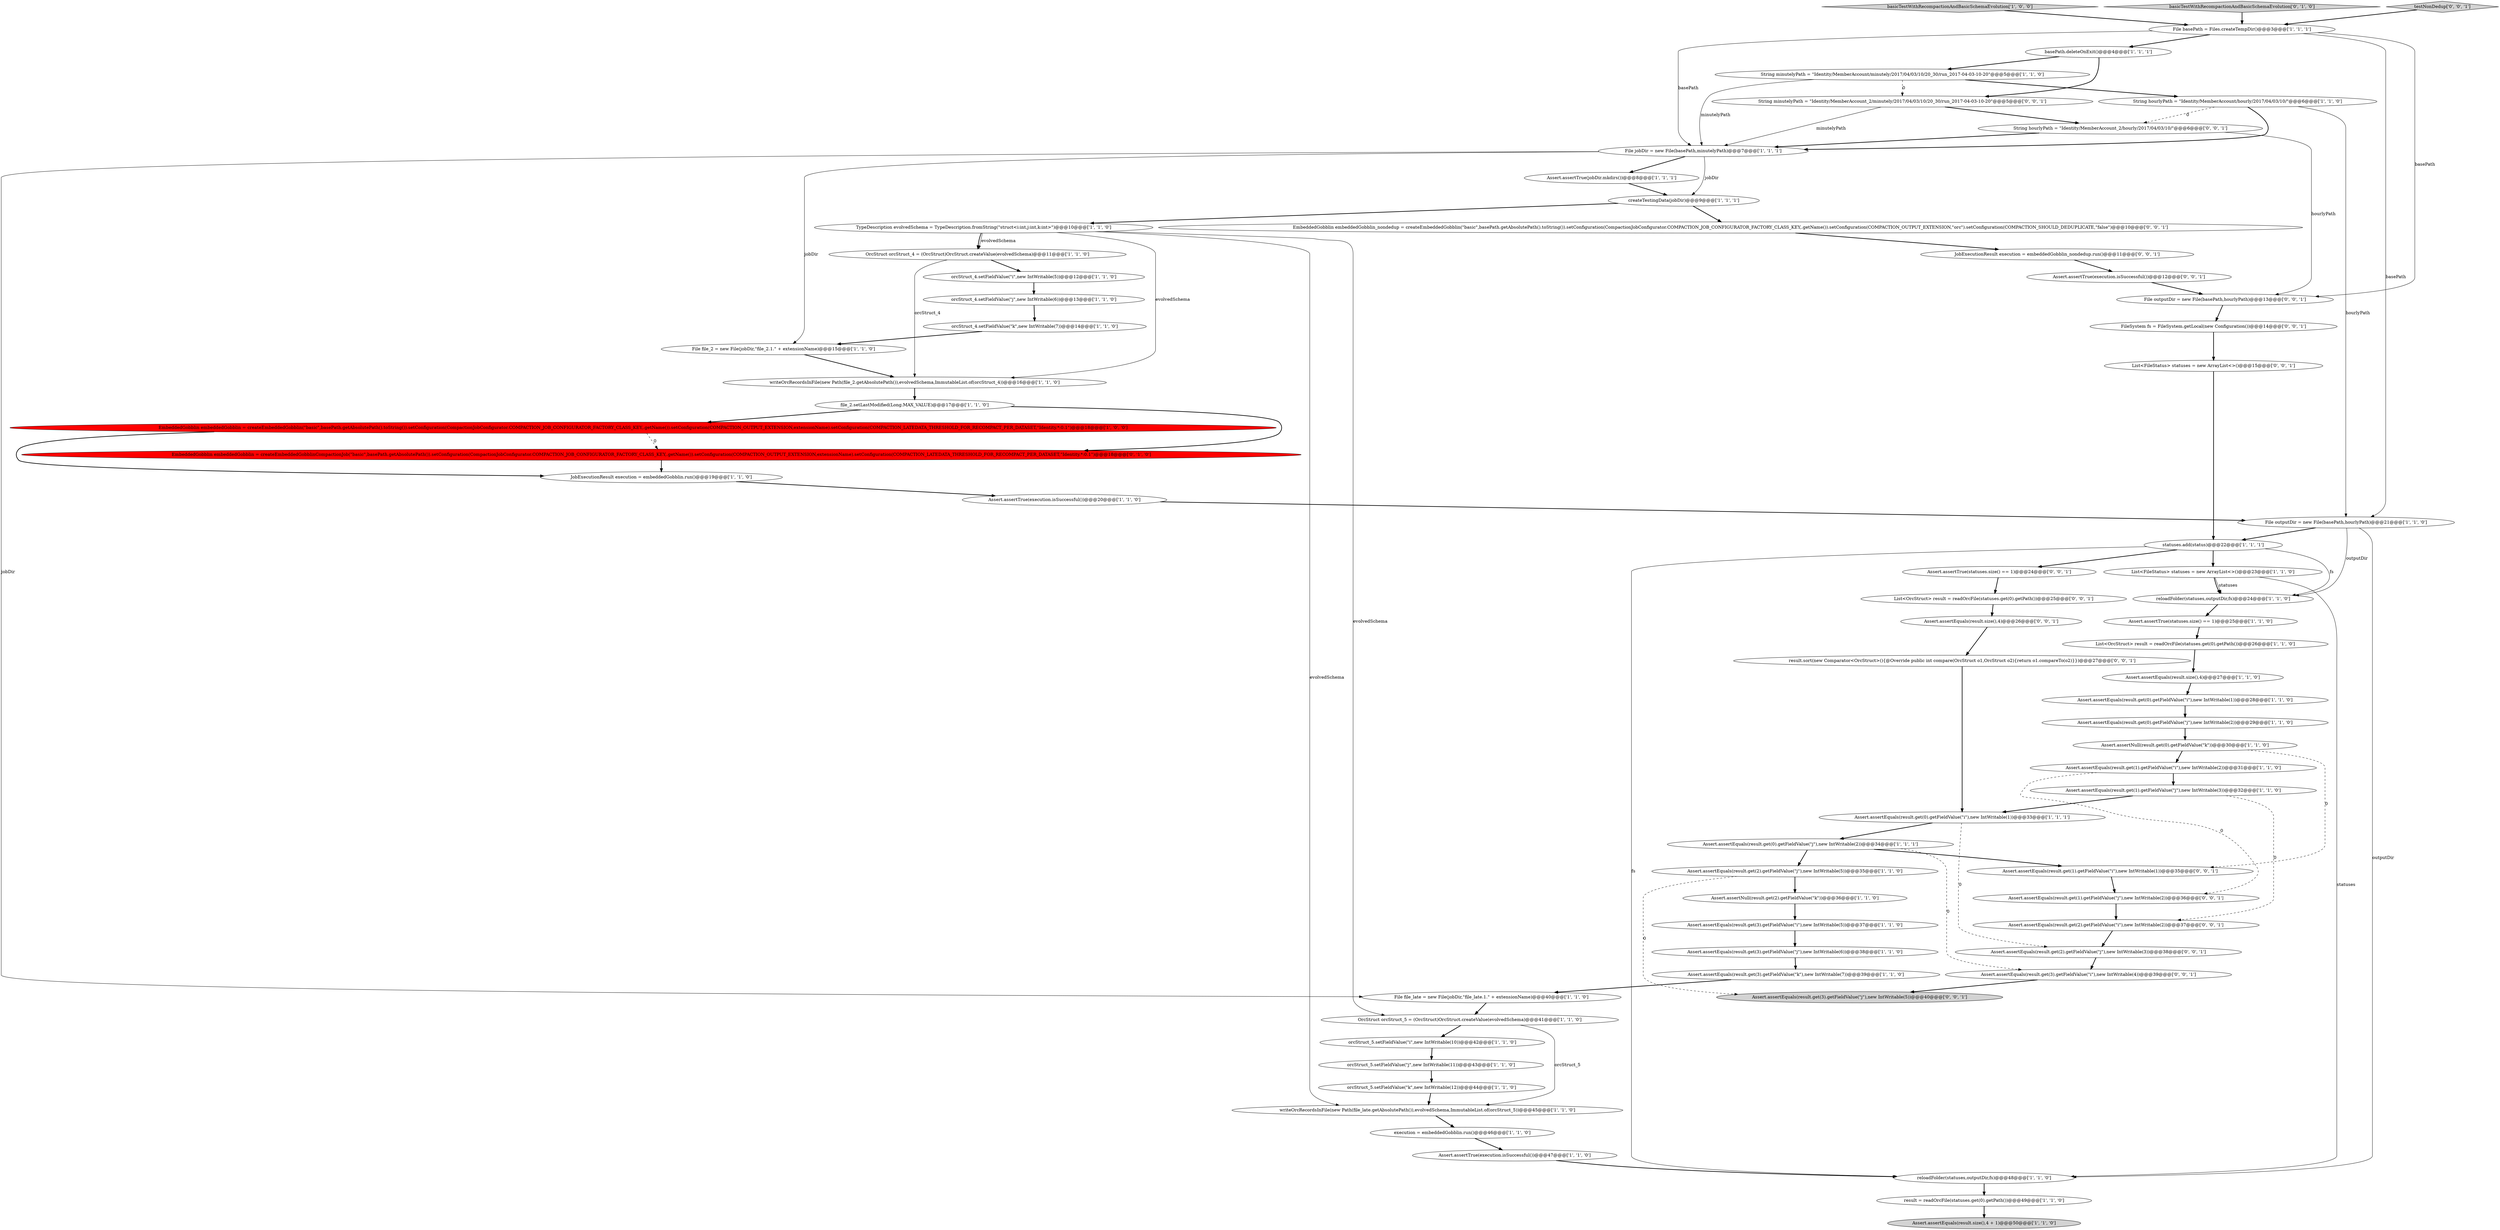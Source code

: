 digraph {
2 [style = filled, label = "basicTestWithRecompactionAndBasicSchemaEvolution['1', '0', '0']", fillcolor = lightgray, shape = diamond image = "AAA0AAABBB1BBB"];
11 [style = filled, label = "List<OrcStruct> result = readOrcFile(statuses.get(0).getPath())@@@26@@@['1', '1', '0']", fillcolor = white, shape = ellipse image = "AAA0AAABBB1BBB"];
7 [style = filled, label = "String minutelyPath = \"Identity/MemberAccount/minutely/2017/04/03/10/20_30/run_2017-04-03-10-20\"@@@5@@@['1', '1', '0']", fillcolor = white, shape = ellipse image = "AAA0AAABBB1BBB"];
26 [style = filled, label = "Assert.assertTrue(execution.isSuccessful())@@@20@@@['1', '1', '0']", fillcolor = white, shape = ellipse image = "AAA0AAABBB1BBB"];
17 [style = filled, label = "Assert.assertNull(result.get(2).getFieldValue(\"k\"))@@@36@@@['1', '1', '0']", fillcolor = white, shape = ellipse image = "AAA0AAABBB1BBB"];
63 [style = filled, label = "String hourlyPath = \"Identity/MemberAccount_2/hourly/2017/04/03/10/\"@@@6@@@['0', '0', '1']", fillcolor = white, shape = ellipse image = "AAA0AAABBB3BBB"];
12 [style = filled, label = "Assert.assertEquals(result.get(1).getFieldValue(\"j\"),new IntWritable(3))@@@32@@@['1', '1', '0']", fillcolor = white, shape = ellipse image = "AAA0AAABBB1BBB"];
22 [style = filled, label = "orcStruct_5.setFieldValue(\"j\",new IntWritable(11))@@@43@@@['1', '1', '0']", fillcolor = white, shape = ellipse image = "AAA0AAABBB1BBB"];
0 [style = filled, label = "writeOrcRecordsInFile(new Path(file_2.getAbsolutePath()),evolvedSchema,ImmutableList.of(orcStruct_4))@@@16@@@['1', '1', '0']", fillcolor = white, shape = ellipse image = "AAA0AAABBB1BBB"];
24 [style = filled, label = "reloadFolder(statuses,outputDir,fs)@@@48@@@['1', '1', '0']", fillcolor = white, shape = ellipse image = "AAA0AAABBB1BBB"];
3 [style = filled, label = "OrcStruct orcStruct_5 = (OrcStruct)OrcStruct.createValue(evolvedSchema)@@@41@@@['1', '1', '0']", fillcolor = white, shape = ellipse image = "AAA0AAABBB1BBB"];
40 [style = filled, label = "File basePath = Files.createTempDir()@@@3@@@['1', '1', '1']", fillcolor = white, shape = ellipse image = "AAA0AAABBB1BBB"];
58 [style = filled, label = "Assert.assertEquals(result.get(2).getFieldValue(\"j\"),new IntWritable(3))@@@38@@@['0', '0', '1']", fillcolor = white, shape = ellipse image = "AAA0AAABBB3BBB"];
5 [style = filled, label = "String hourlyPath = \"Identity/MemberAccount/hourly/2017/04/03/10/\"@@@6@@@['1', '1', '0']", fillcolor = white, shape = ellipse image = "AAA0AAABBB1BBB"];
60 [style = filled, label = "Assert.assertTrue(execution.isSuccessful())@@@12@@@['0', '0', '1']", fillcolor = white, shape = ellipse image = "AAA0AAABBB3BBB"];
52 [style = filled, label = "File outputDir = new File(basePath,hourlyPath)@@@13@@@['0', '0', '1']", fillcolor = white, shape = ellipse image = "AAA0AAABBB3BBB"];
34 [style = filled, label = "orcStruct_4.setFieldValue(\"i\",new IntWritable(5))@@@12@@@['1', '1', '0']", fillcolor = white, shape = ellipse image = "AAA0AAABBB1BBB"];
65 [style = filled, label = "Assert.assertEquals(result.get(3).getFieldValue(\"i\"),new IntWritable(4))@@@39@@@['0', '0', '1']", fillcolor = white, shape = ellipse image = "AAA0AAABBB3BBB"];
15 [style = filled, label = "File outputDir = new File(basePath,hourlyPath)@@@21@@@['1', '1', '0']", fillcolor = white, shape = ellipse image = "AAA0AAABBB1BBB"];
59 [style = filled, label = "String minutelyPath = \"Identity/MemberAccount_2/minutely/2017/04/03/10/20_30/run_2017-04-03-10-20\"@@@5@@@['0', '0', '1']", fillcolor = white, shape = ellipse image = "AAA0AAABBB3BBB"];
10 [style = filled, label = "Assert.assertNull(result.get(0).getFieldValue(\"k\"))@@@30@@@['1', '1', '0']", fillcolor = white, shape = ellipse image = "AAA0AAABBB1BBB"];
67 [style = filled, label = "Assert.assertEquals(result.get(2).getFieldValue(\"i\"),new IntWritable(2))@@@37@@@['0', '0', '1']", fillcolor = white, shape = ellipse image = "AAA0AAABBB3BBB"];
66 [style = filled, label = "Assert.assertEquals(result.size(),4)@@@26@@@['0', '0', '1']", fillcolor = white, shape = ellipse image = "AAA0AAABBB3BBB"];
35 [style = filled, label = "Assert.assertEquals(result.get(3).getFieldValue(\"i\"),new IntWritable(5))@@@37@@@['1', '1', '0']", fillcolor = white, shape = ellipse image = "AAA0AAABBB1BBB"];
39 [style = filled, label = "Assert.assertEquals(result.get(0).getFieldValue(\"j\"),new IntWritable(2))@@@34@@@['1', '1', '1']", fillcolor = white, shape = ellipse image = "AAA0AAABBB1BBB"];
18 [style = filled, label = "List<FileStatus> statuses = new ArrayList<>()@@@23@@@['1', '1', '0']", fillcolor = white, shape = ellipse image = "AAA0AAABBB1BBB"];
32 [style = filled, label = "orcStruct_5.setFieldValue(\"k\",new IntWritable(12))@@@44@@@['1', '1', '0']", fillcolor = white, shape = ellipse image = "AAA0AAABBB1BBB"];
55 [style = filled, label = "Assert.assertEquals(result.get(1).getFieldValue(\"i\"),new IntWritable(1))@@@35@@@['0', '0', '1']", fillcolor = white, shape = ellipse image = "AAA0AAABBB3BBB"];
31 [style = filled, label = "Assert.assertEquals(result.get(0).getFieldValue(\"i\"),new IntWritable(1))@@@28@@@['1', '1', '0']", fillcolor = white, shape = ellipse image = "AAA0AAABBB1BBB"];
41 [style = filled, label = "Assert.assertEquals(result.size(),4)@@@27@@@['1', '1', '0']", fillcolor = white, shape = ellipse image = "AAA0AAABBB1BBB"];
57 [style = filled, label = "List<FileStatus> statuses = new ArrayList<>()@@@15@@@['0', '0', '1']", fillcolor = white, shape = ellipse image = "AAA0AAABBB3BBB"];
49 [style = filled, label = "basicTestWithRecompactionAndBasicSchemaEvolution['0', '1', '0']", fillcolor = lightgray, shape = diamond image = "AAA0AAABBB2BBB"];
42 [style = filled, label = "Assert.assertEquals(result.size(),4 + 1)@@@50@@@['1', '1', '0']", fillcolor = lightgray, shape = ellipse image = "AAA0AAABBB1BBB"];
43 [style = filled, label = "Assert.assertTrue(jobDir.mkdirs())@@@8@@@['1', '1', '1']", fillcolor = white, shape = ellipse image = "AAA0AAABBB1BBB"];
27 [style = filled, label = "Assert.assertEquals(result.get(2).getFieldValue(\"j\"),new IntWritable(5))@@@35@@@['1', '1', '0']", fillcolor = white, shape = ellipse image = "AAA0AAABBB1BBB"];
16 [style = filled, label = "orcStruct_4.setFieldValue(\"k\",new IntWritable(7))@@@14@@@['1', '1', '0']", fillcolor = white, shape = ellipse image = "AAA0AAABBB1BBB"];
38 [style = filled, label = "File file_late = new File(jobDir,\"file_late.1.\" + extensionName)@@@40@@@['1', '1', '0']", fillcolor = white, shape = ellipse image = "AAA0AAABBB1BBB"];
28 [style = filled, label = "Assert.assertEquals(result.get(3).getFieldValue(\"j\"),new IntWritable(6))@@@38@@@['1', '1', '0']", fillcolor = white, shape = ellipse image = "AAA0AAABBB1BBB"];
20 [style = filled, label = "file_2.setLastModified(Long.MAX_VALUE)@@@17@@@['1', '1', '0']", fillcolor = white, shape = ellipse image = "AAA0AAABBB1BBB"];
68 [style = filled, label = "Assert.assertEquals(result.get(1).getFieldValue(\"j\"),new IntWritable(2))@@@36@@@['0', '0', '1']", fillcolor = white, shape = ellipse image = "AAA0AAABBB3BBB"];
53 [style = filled, label = "List<OrcStruct> result = readOrcFile(statuses.get(0).getPath())@@@25@@@['0', '0', '1']", fillcolor = white, shape = ellipse image = "AAA0AAABBB3BBB"];
14 [style = filled, label = "execution = embeddedGobblin.run()@@@46@@@['1', '1', '0']", fillcolor = white, shape = ellipse image = "AAA0AAABBB1BBB"];
44 [style = filled, label = "result = readOrcFile(statuses.get(0).getPath())@@@49@@@['1', '1', '0']", fillcolor = white, shape = ellipse image = "AAA0AAABBB1BBB"];
51 [style = filled, label = "result.sort(new Comparator<OrcStruct>(){@Override public int compare(OrcStruct o1,OrcStruct o2){return o1.compareTo(o2)}})@@@27@@@['0', '0', '1']", fillcolor = white, shape = ellipse image = "AAA0AAABBB3BBB"];
21 [style = filled, label = "writeOrcRecordsInFile(new Path(file_late.getAbsolutePath()),evolvedSchema,ImmutableList.of(orcStruct_5))@@@45@@@['1', '1', '0']", fillcolor = white, shape = ellipse image = "AAA0AAABBB1BBB"];
54 [style = filled, label = "EmbeddedGobblin embeddedGobblin_nondedup = createEmbeddedGobblin(\"basic\",basePath.getAbsolutePath().toString()).setConfiguration(CompactionJobConfigurator.COMPACTION_JOB_CONFIGURATOR_FACTORY_CLASS_KEY,.getName()).setConfiguration(COMPACTION_OUTPUT_EXTENSION,\"orc\").setConfiguration(COMPACTION_SHOULD_DEDUPLICATE,\"false\")@@@10@@@['0', '0', '1']", fillcolor = white, shape = ellipse image = "AAA0AAABBB3BBB"];
8 [style = filled, label = "Assert.assertEquals(result.get(0).getFieldValue(\"i\"),new IntWritable(1))@@@33@@@['1', '1', '1']", fillcolor = white, shape = ellipse image = "AAA0AAABBB1BBB"];
6 [style = filled, label = "orcStruct_4.setFieldValue(\"j\",new IntWritable(6))@@@13@@@['1', '1', '0']", fillcolor = white, shape = ellipse image = "AAA0AAABBB1BBB"];
48 [style = filled, label = "EmbeddedGobblin embeddedGobblin = createEmbeddedGobblin(\"basic\",basePath.getAbsolutePath().toString()).setConfiguration(CompactionJobConfigurator.COMPACTION_JOB_CONFIGURATOR_FACTORY_CLASS_KEY,.getName()).setConfiguration(COMPACTION_OUTPUT_EXTENSION,extensionName).setConfiguration(COMPACTION_LATEDATA_THRESHOLD_FOR_RECOMPACT_PER_DATASET,\"Identity.*:0.1\")@@@18@@@['1', '0', '0']", fillcolor = red, shape = ellipse image = "AAA1AAABBB1BBB"];
1 [style = filled, label = "JobExecutionResult execution = embeddedGobblin.run()@@@19@@@['1', '1', '0']", fillcolor = white, shape = ellipse image = "AAA0AAABBB1BBB"];
50 [style = filled, label = "EmbeddedGobblin embeddedGobblin = createEmbeddedGobblinCompactionJob(\"basic\",basePath.getAbsolutePath()).setConfiguration(CompactionJobConfigurator.COMPACTION_JOB_CONFIGURATOR_FACTORY_CLASS_KEY,.getName()).setConfiguration(COMPACTION_OUTPUT_EXTENSION,extensionName).setConfiguration(COMPACTION_LATEDATA_THRESHOLD_FOR_RECOMPACT_PER_DATASET,\"Identity.*:0.1\")@@@18@@@['0', '1', '0']", fillcolor = red, shape = ellipse image = "AAA1AAABBB2BBB"];
33 [style = filled, label = "statuses.add(status)@@@22@@@['1', '1', '1']", fillcolor = white, shape = ellipse image = "AAA0AAABBB1BBB"];
47 [style = filled, label = "Assert.assertEquals(result.get(0).getFieldValue(\"j\"),new IntWritable(2))@@@29@@@['1', '1', '0']", fillcolor = white, shape = ellipse image = "AAA0AAABBB1BBB"];
29 [style = filled, label = "Assert.assertTrue(execution.isSuccessful())@@@47@@@['1', '1', '0']", fillcolor = white, shape = ellipse image = "AAA0AAABBB1BBB"];
36 [style = filled, label = "createTestingData(jobDir)@@@9@@@['1', '1', '1']", fillcolor = white, shape = ellipse image = "AAA0AAABBB1BBB"];
19 [style = filled, label = "reloadFolder(statuses,outputDir,fs)@@@24@@@['1', '1', '0']", fillcolor = white, shape = ellipse image = "AAA0AAABBB1BBB"];
56 [style = filled, label = "Assert.assertEquals(result.get(3).getFieldValue(\"j\"),new IntWritable(5))@@@40@@@['0', '0', '1']", fillcolor = lightgray, shape = ellipse image = "AAA0AAABBB3BBB"];
64 [style = filled, label = "JobExecutionResult execution = embeddedGobblin_nondedup.run()@@@11@@@['0', '0', '1']", fillcolor = white, shape = ellipse image = "AAA0AAABBB3BBB"];
4 [style = filled, label = "Assert.assertEquals(result.get(1).getFieldValue(\"i\"),new IntWritable(2))@@@31@@@['1', '1', '0']", fillcolor = white, shape = ellipse image = "AAA0AAABBB1BBB"];
23 [style = filled, label = "basePath.deleteOnExit()@@@4@@@['1', '1', '1']", fillcolor = white, shape = ellipse image = "AAA0AAABBB1BBB"];
37 [style = filled, label = "Assert.assertTrue(statuses.size() == 1)@@@25@@@['1', '1', '0']", fillcolor = white, shape = ellipse image = "AAA0AAABBB1BBB"];
46 [style = filled, label = "OrcStruct orcStruct_4 = (OrcStruct)OrcStruct.createValue(evolvedSchema)@@@11@@@['1', '1', '0']", fillcolor = white, shape = ellipse image = "AAA0AAABBB1BBB"];
45 [style = filled, label = "Assert.assertEquals(result.get(3).getFieldValue(\"k\"),new IntWritable(7))@@@39@@@['1', '1', '0']", fillcolor = white, shape = ellipse image = "AAA0AAABBB1BBB"];
30 [style = filled, label = "File file_2 = new File(jobDir,\"file_2.1.\" + extensionName)@@@15@@@['1', '1', '0']", fillcolor = white, shape = ellipse image = "AAA0AAABBB1BBB"];
9 [style = filled, label = "TypeDescription evolvedSchema = TypeDescription.fromString(\"struct<i:int,j:int,k:int>\")@@@10@@@['1', '1', '0']", fillcolor = white, shape = ellipse image = "AAA0AAABBB1BBB"];
61 [style = filled, label = "Assert.assertTrue(statuses.size() == 1)@@@24@@@['0', '0', '1']", fillcolor = white, shape = ellipse image = "AAA0AAABBB3BBB"];
25 [style = filled, label = "orcStruct_5.setFieldValue(\"i\",new IntWritable(10))@@@42@@@['1', '1', '0']", fillcolor = white, shape = ellipse image = "AAA0AAABBB1BBB"];
62 [style = filled, label = "testNonDedup['0', '0', '1']", fillcolor = lightgray, shape = diamond image = "AAA0AAABBB3BBB"];
69 [style = filled, label = "FileSystem fs = FileSystem.getLocal(new Configuration())@@@14@@@['0', '0', '1']", fillcolor = white, shape = ellipse image = "AAA0AAABBB3BBB"];
13 [style = filled, label = "File jobDir = new File(basePath,minutelyPath)@@@7@@@['1', '1', '1']", fillcolor = white, shape = ellipse image = "AAA0AAABBB1BBB"];
55->68 [style = bold, label=""];
46->34 [style = bold, label=""];
37->11 [style = bold, label=""];
25->22 [style = bold, label=""];
40->13 [style = solid, label="basePath"];
57->33 [style = bold, label=""];
65->56 [style = bold, label=""];
47->10 [style = bold, label=""];
40->23 [style = bold, label=""];
33->24 [style = solid, label="fs"];
33->18 [style = bold, label=""];
20->48 [style = bold, label=""];
45->38 [style = bold, label=""];
52->69 [style = bold, label=""];
26->15 [style = bold, label=""];
33->19 [style = solid, label="fs"];
27->17 [style = bold, label=""];
63->13 [style = bold, label=""];
62->40 [style = bold, label=""];
49->40 [style = bold, label=""];
8->39 [style = bold, label=""];
67->58 [style = bold, label=""];
9->3 [style = solid, label="evolvedSchema"];
48->1 [style = bold, label=""];
64->60 [style = bold, label=""];
7->13 [style = solid, label="minutelyPath"];
28->45 [style = bold, label=""];
17->35 [style = bold, label=""];
36->9 [style = bold, label=""];
24->44 [style = bold, label=""];
18->19 [style = bold, label=""];
22->32 [style = bold, label=""];
9->46 [style = solid, label="evolvedSchema"];
19->37 [style = bold, label=""];
18->19 [style = solid, label="statuses"];
35->28 [style = bold, label=""];
7->5 [style = bold, label=""];
13->30 [style = solid, label="jobDir"];
46->0 [style = solid, label="orcStruct_4"];
7->59 [style = dashed, label="0"];
13->43 [style = bold, label=""];
59->63 [style = bold, label=""];
66->51 [style = bold, label=""];
0->20 [style = bold, label=""];
23->7 [style = bold, label=""];
31->47 [style = bold, label=""];
23->59 [style = bold, label=""];
15->33 [style = bold, label=""];
54->64 [style = bold, label=""];
44->42 [style = bold, label=""];
40->52 [style = solid, label="basePath"];
10->55 [style = dashed, label="0"];
13->38 [style = solid, label="jobDir"];
43->36 [style = bold, label=""];
9->46 [style = bold, label=""];
59->13 [style = solid, label="minutelyPath"];
27->56 [style = dashed, label="0"];
38->3 [style = bold, label=""];
12->67 [style = dashed, label="0"];
3->21 [style = solid, label="orcStruct_5"];
13->36 [style = solid, label="jobDir"];
11->41 [style = bold, label=""];
40->15 [style = solid, label="basePath"];
12->8 [style = bold, label=""];
5->13 [style = bold, label=""];
16->30 [style = bold, label=""];
14->29 [style = bold, label=""];
5->15 [style = solid, label="hourlyPath"];
4->12 [style = bold, label=""];
41->31 [style = bold, label=""];
30->0 [style = bold, label=""];
15->24 [style = solid, label="outputDir"];
60->52 [style = bold, label=""];
51->8 [style = bold, label=""];
4->68 [style = dashed, label="0"];
58->65 [style = bold, label=""];
21->14 [style = bold, label=""];
63->52 [style = solid, label="hourlyPath"];
20->50 [style = bold, label=""];
33->61 [style = bold, label=""];
32->21 [style = bold, label=""];
39->55 [style = bold, label=""];
68->67 [style = bold, label=""];
3->25 [style = bold, label=""];
69->57 [style = bold, label=""];
8->58 [style = dashed, label="0"];
2->40 [style = bold, label=""];
39->27 [style = bold, label=""];
1->26 [style = bold, label=""];
9->0 [style = solid, label="evolvedSchema"];
15->19 [style = solid, label="outputDir"];
5->63 [style = dashed, label="0"];
39->65 [style = dashed, label="0"];
61->53 [style = bold, label=""];
6->16 [style = bold, label=""];
50->1 [style = bold, label=""];
53->66 [style = bold, label=""];
48->50 [style = dashed, label="0"];
34->6 [style = bold, label=""];
10->4 [style = bold, label=""];
18->24 [style = solid, label="statuses"];
36->54 [style = bold, label=""];
29->24 [style = bold, label=""];
9->21 [style = solid, label="evolvedSchema"];
}
